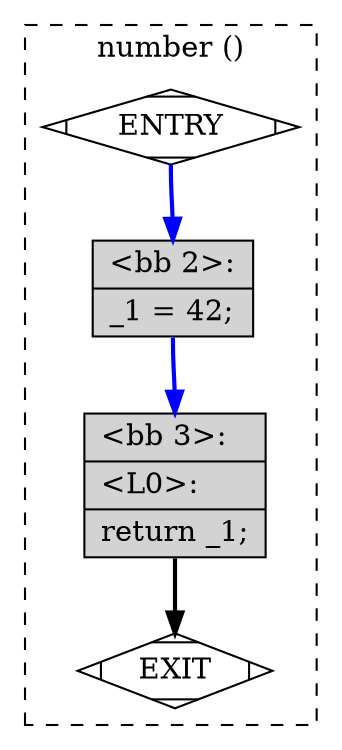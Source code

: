 digraph "part.c.046t.release_ssa" {
overlap=false;
subgraph "cluster_number" {
	style="dashed";
	color="black";
	label="number ()";
	fn_0_basic_block_0 [shape=Mdiamond,style=filled,fillcolor=white,label="ENTRY"];

	fn_0_basic_block_1 [shape=Mdiamond,style=filled,fillcolor=white,label="EXIT"];

	fn_0_basic_block_2 [shape=record,style=filled,fillcolor=lightgrey,label="{\<bb\ 2\>:\l\
|_1\ =\ 42;\l\
}"];

	fn_0_basic_block_3 [shape=record,style=filled,fillcolor=lightgrey,label="{\<bb\ 3\>:\l\
|\<L0\>:\l\
|return\ _1;\l\
}"];

	fn_0_basic_block_0:s -> fn_0_basic_block_2:n [style="solid,bold",color=blue,weight=100,constraint=true];
	fn_0_basic_block_2:s -> fn_0_basic_block_3:n [style="solid,bold",color=blue,weight=100,constraint=true];
	fn_0_basic_block_3:s -> fn_0_basic_block_1:n [style="solid,bold",color=black,weight=10,constraint=true];
	fn_0_basic_block_0:s -> fn_0_basic_block_1:n [style="invis",constraint=true];
}
}
